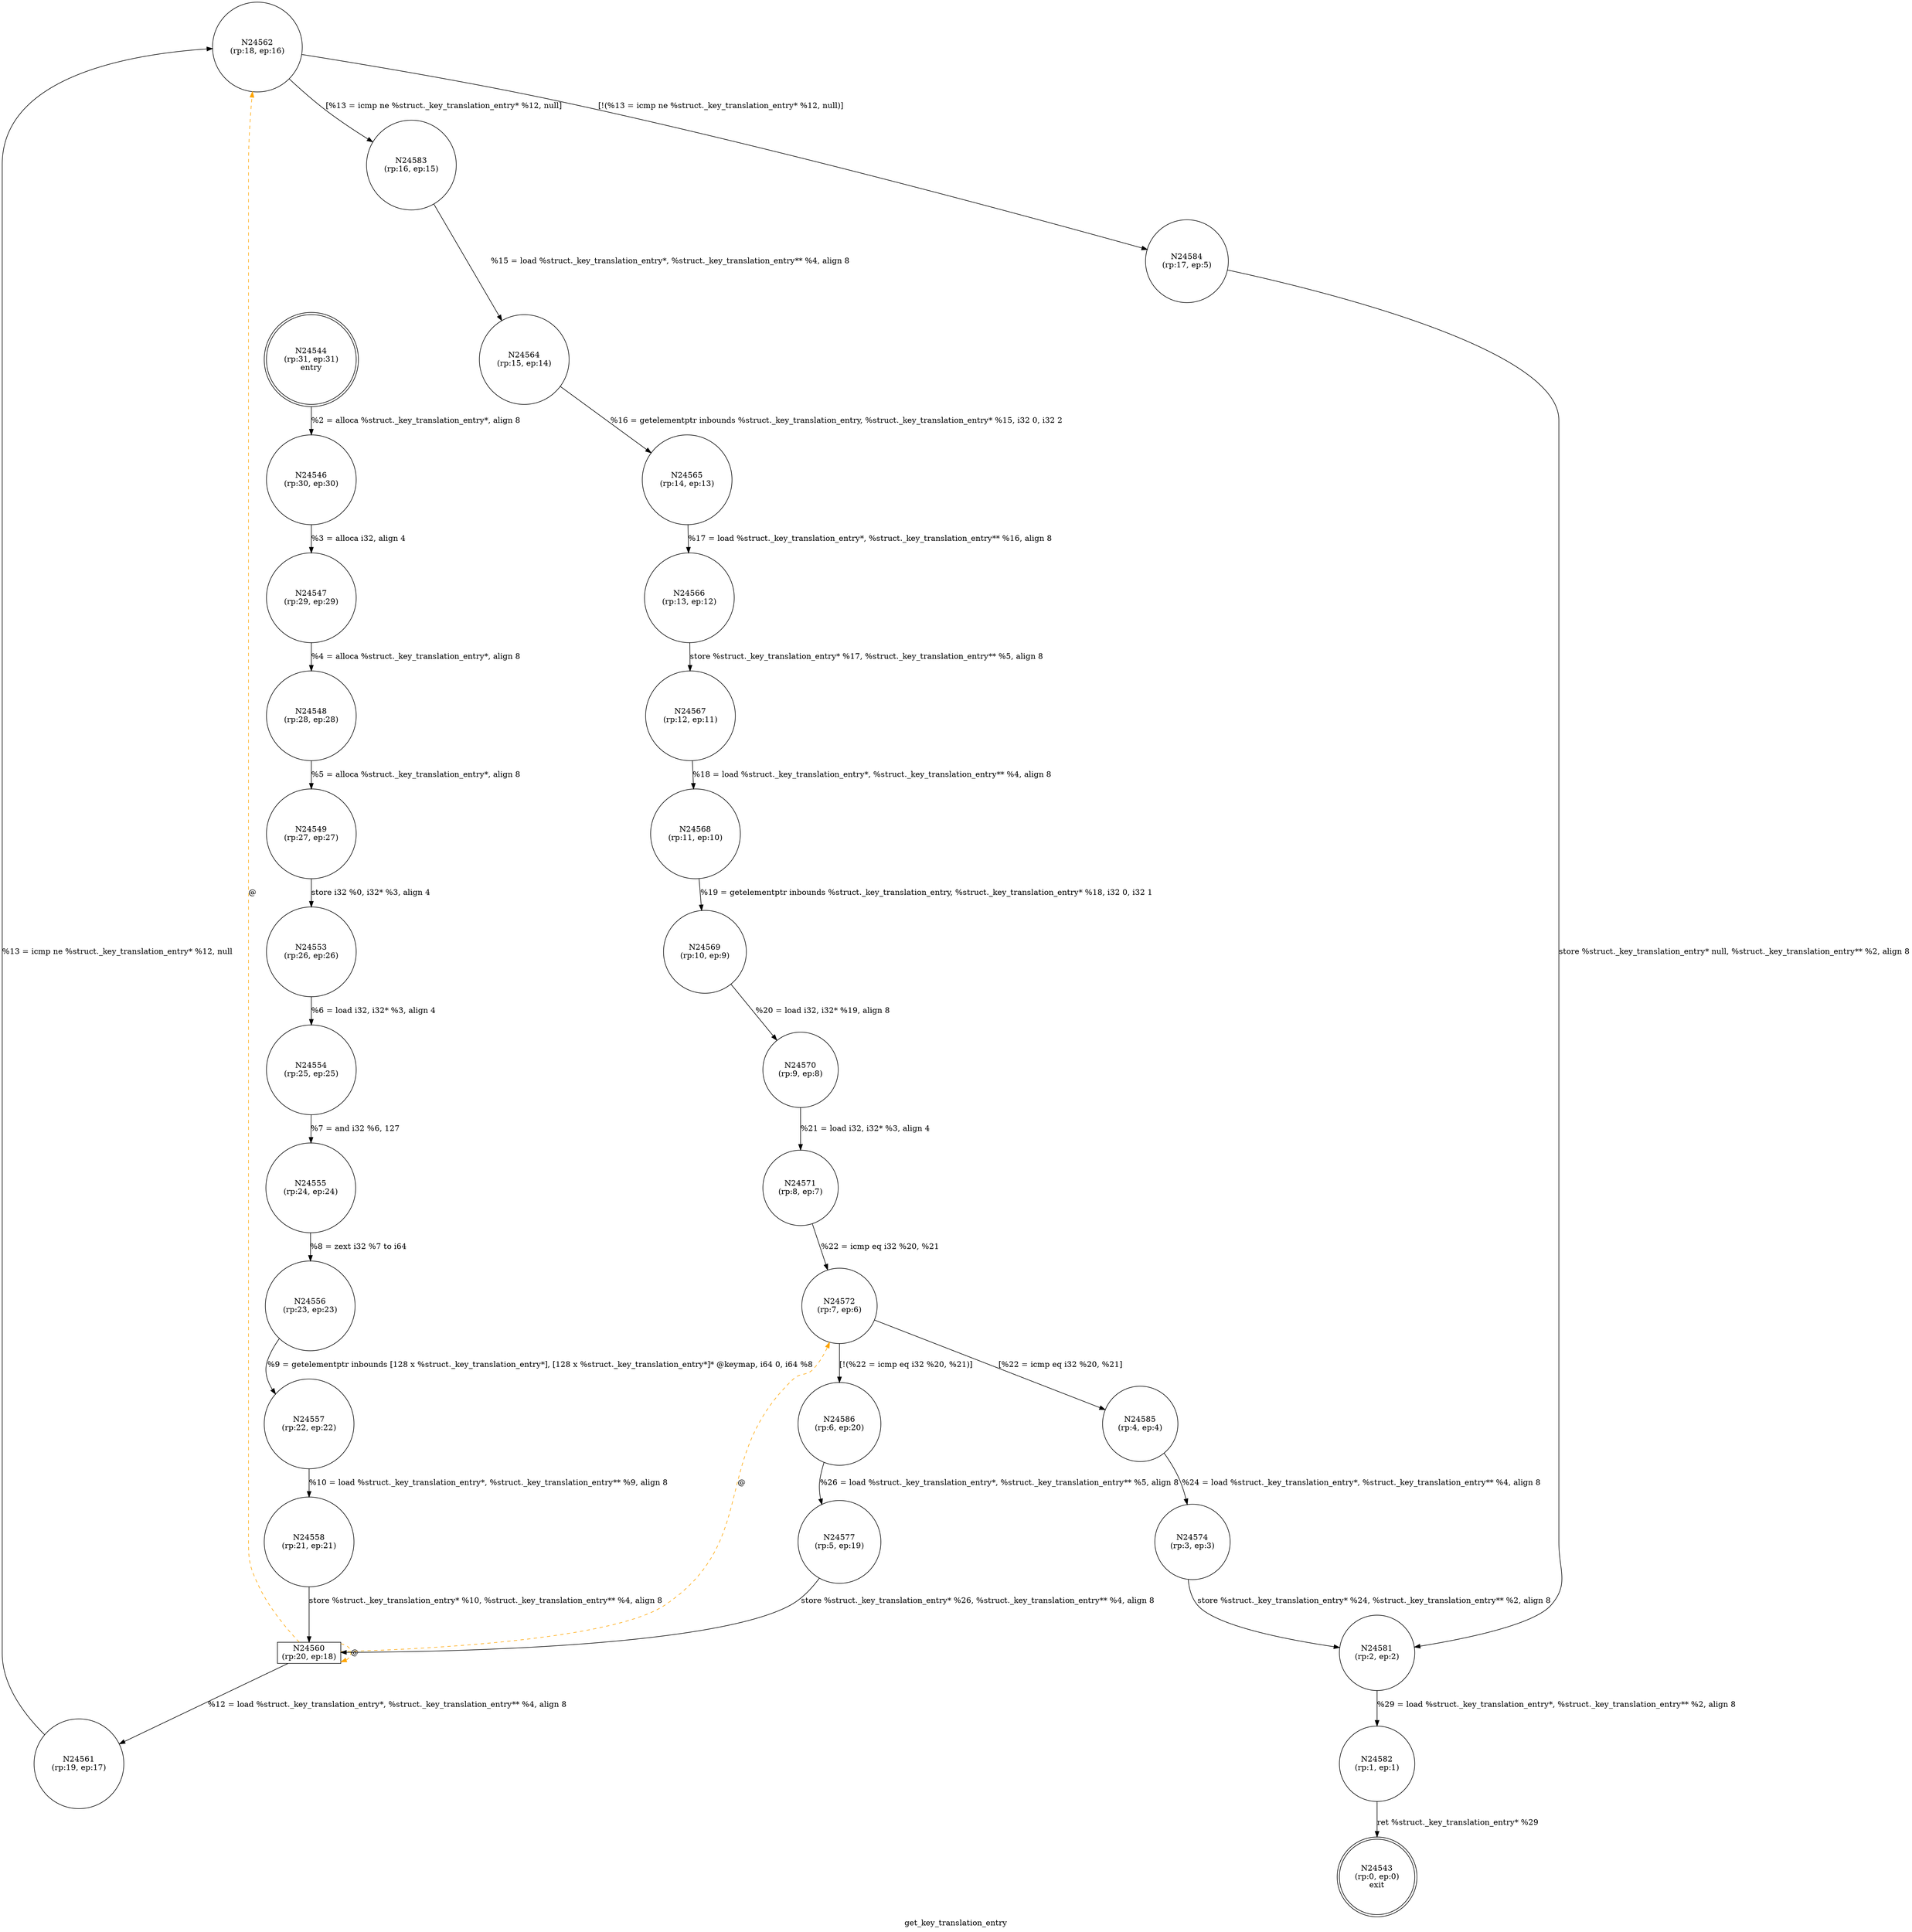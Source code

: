 digraph get_key_translation_entry {
label="get_key_translation_entry"
24543 [label="N24543\n(rp:0, ep:0)\nexit", shape="doublecircle"]
24544 [label="N24544\n(rp:31, ep:31)\nentry", shape="doublecircle"]
24544 -> 24546 [label="%2 = alloca %struct._key_translation_entry*, align 8"]
24546 [label="N24546\n(rp:30, ep:30)", shape="circle"]
24546 -> 24547 [label="%3 = alloca i32, align 4"]
24547 [label="N24547\n(rp:29, ep:29)", shape="circle"]
24547 -> 24548 [label="%4 = alloca %struct._key_translation_entry*, align 8"]
24548 [label="N24548\n(rp:28, ep:28)", shape="circle"]
24548 -> 24549 [label="%5 = alloca %struct._key_translation_entry*, align 8"]
24549 [label="N24549\n(rp:27, ep:27)", shape="circle"]
24549 -> 24553 [label="store i32 %0, i32* %3, align 4"]
24553 [label="N24553\n(rp:26, ep:26)", shape="circle"]
24553 -> 24554 [label="%6 = load i32, i32* %3, align 4"]
24554 [label="N24554\n(rp:25, ep:25)", shape="circle"]
24554 -> 24555 [label="%7 = and i32 %6, 127"]
24555 [label="N24555\n(rp:24, ep:24)", shape="circle"]
24555 -> 24556 [label="%8 = zext i32 %7 to i64"]
24556 [label="N24556\n(rp:23, ep:23)", shape="circle"]
24556 -> 24557 [label="%9 = getelementptr inbounds [128 x %struct._key_translation_entry*], [128 x %struct._key_translation_entry*]* @keymap, i64 0, i64 %8"]
24557 [label="N24557\n(rp:22, ep:22)", shape="circle"]
24557 -> 24558 [label="%10 = load %struct._key_translation_entry*, %struct._key_translation_entry** %9, align 8"]
24558 [label="N24558\n(rp:21, ep:21)", shape="circle"]
24558 -> 24560 [label="store %struct._key_translation_entry* %10, %struct._key_translation_entry** %4, align 8"]
24560 [label="N24560\n(rp:20, ep:18)", shape="box"]
24560 -> 24561 [label="%12 = load %struct._key_translation_entry*, %struct._key_translation_entry** %4, align 8"]
24560 -> 24560 [label="@", style="dashed", color="orange"]
24560 -> 24562 [label="@", style="dashed", color="orange"]
24560 -> 24572 [label="@", style="dashed", color="orange"]
24561 [label="N24561\n(rp:19, ep:17)", shape="circle"]
24561 -> 24562 [label="%13 = icmp ne %struct._key_translation_entry* %12, null"]
24562 [label="N24562\n(rp:18, ep:16)", shape="circle"]
24562 -> 24583 [label="[%13 = icmp ne %struct._key_translation_entry* %12, null]"]
24562 -> 24584 [label="[!(%13 = icmp ne %struct._key_translation_entry* %12, null)]"]
24564 [label="N24564\n(rp:15, ep:14)", shape="circle"]
24564 -> 24565 [label="%16 = getelementptr inbounds %struct._key_translation_entry, %struct._key_translation_entry* %15, i32 0, i32 2"]
24565 [label="N24565\n(rp:14, ep:13)", shape="circle"]
24565 -> 24566 [label="%17 = load %struct._key_translation_entry*, %struct._key_translation_entry** %16, align 8"]
24566 [label="N24566\n(rp:13, ep:12)", shape="circle"]
24566 -> 24567 [label="store %struct._key_translation_entry* %17, %struct._key_translation_entry** %5, align 8"]
24567 [label="N24567\n(rp:12, ep:11)", shape="circle"]
24567 -> 24568 [label="%18 = load %struct._key_translation_entry*, %struct._key_translation_entry** %4, align 8"]
24568 [label="N24568\n(rp:11, ep:10)", shape="circle"]
24568 -> 24569 [label="%19 = getelementptr inbounds %struct._key_translation_entry, %struct._key_translation_entry* %18, i32 0, i32 1"]
24569 [label="N24569\n(rp:10, ep:9)", shape="circle"]
24569 -> 24570 [label="%20 = load i32, i32* %19, align 8"]
24570 [label="N24570\n(rp:9, ep:8)", shape="circle"]
24570 -> 24571 [label="%21 = load i32, i32* %3, align 4"]
24571 [label="N24571\n(rp:8, ep:7)", shape="circle"]
24571 -> 24572 [label="%22 = icmp eq i32 %20, %21"]
24572 [label="N24572\n(rp:7, ep:6)", shape="circle"]
24572 -> 24585 [label="[%22 = icmp eq i32 %20, %21]"]
24572 -> 24586 [label="[!(%22 = icmp eq i32 %20, %21)]"]
24574 [label="N24574\n(rp:3, ep:3)", shape="circle"]
24574 -> 24581 [label="store %struct._key_translation_entry* %24, %struct._key_translation_entry** %2, align 8"]
24577 [label="N24577\n(rp:5, ep:19)", shape="circle"]
24577 -> 24560 [label="store %struct._key_translation_entry* %26, %struct._key_translation_entry** %4, align 8"]
24581 [label="N24581\n(rp:2, ep:2)", shape="circle"]
24581 -> 24582 [label="%29 = load %struct._key_translation_entry*, %struct._key_translation_entry** %2, align 8"]
24582 [label="N24582\n(rp:1, ep:1)", shape="circle"]
24582 -> 24543 [label="ret %struct._key_translation_entry* %29"]
24583 [label="N24583\n(rp:16, ep:15)", shape="circle"]
24583 -> 24564 [label="%15 = load %struct._key_translation_entry*, %struct._key_translation_entry** %4, align 8"]
24584 [label="N24584\n(rp:17, ep:5)", shape="circle"]
24584 -> 24581 [label="store %struct._key_translation_entry* null, %struct._key_translation_entry** %2, align 8"]
24585 [label="N24585\n(rp:4, ep:4)", shape="circle"]
24585 -> 24574 [label="%24 = load %struct._key_translation_entry*, %struct._key_translation_entry** %4, align 8"]
24586 [label="N24586\n(rp:6, ep:20)", shape="circle"]
24586 -> 24577 [label="%26 = load %struct._key_translation_entry*, %struct._key_translation_entry** %5, align 8"]
}
